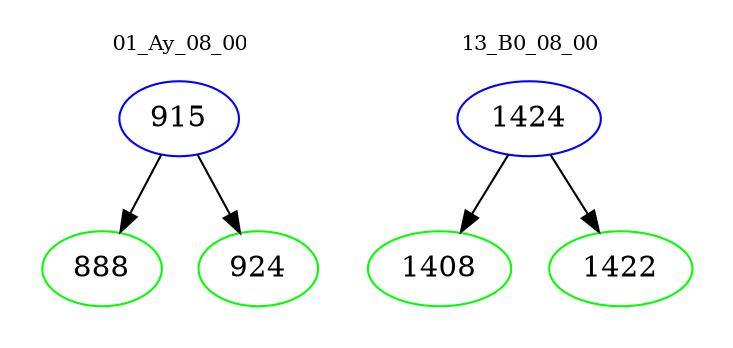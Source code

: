 digraph{
subgraph cluster_0 {
color = white
label = "01_Ay_08_00";
fontsize=10;
T0_915 [label="915", color="blue"]
T0_915 -> T0_888 [color="black"]
T0_888 [label="888", color="green"]
T0_915 -> T0_924 [color="black"]
T0_924 [label="924", color="green"]
}
subgraph cluster_1 {
color = white
label = "13_B0_08_00";
fontsize=10;
T1_1424 [label="1424", color="blue"]
T1_1424 -> T1_1408 [color="black"]
T1_1408 [label="1408", color="green"]
T1_1424 -> T1_1422 [color="black"]
T1_1422 [label="1422", color="green"]
}
}
